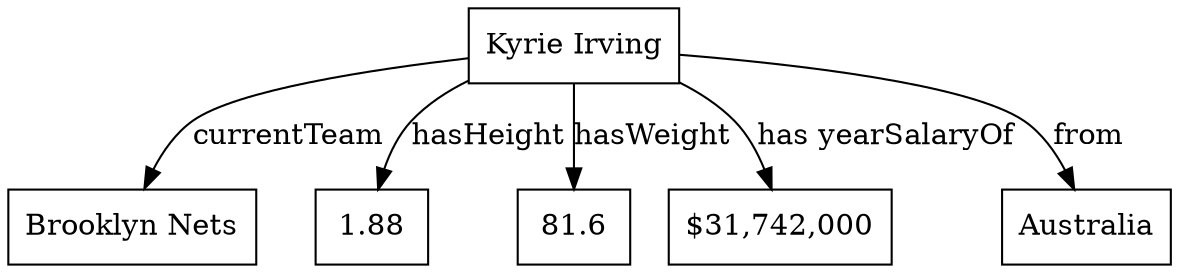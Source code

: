 digraph G {
    node [shape=box];

    "Kyrie Irving" -> "Brooklyn Nets" [label="currentTeam"];
    "Kyrie Irving" -> "1.88" [label="hasHeight"];
    "Kyrie Irving" -> "81.6" [label="hasWeight"];
    "Kyrie Irving" -> "$31,742,000" [label="has yearSalaryOf"];
    "Kyrie Irving" -> "Australia" [label="from"];
}
